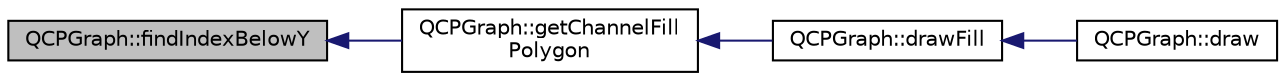 digraph "QCPGraph::findIndexBelowY"
{
  edge [fontname="Helvetica",fontsize="10",labelfontname="Helvetica",labelfontsize="10"];
  node [fontname="Helvetica",fontsize="10",shape=record];
  rankdir="LR";
  Node314 [label="QCPGraph::findIndexBelowY",height=0.2,width=0.4,color="black", fillcolor="grey75", style="filled", fontcolor="black"];
  Node314 -> Node315 [dir="back",color="midnightblue",fontsize="10",style="solid",fontname="Helvetica"];
  Node315 [label="QCPGraph::getChannelFill\lPolygon",height=0.2,width=0.4,color="black", fillcolor="white", style="filled",URL="$d2/d4c/class_q_c_p_graph.html#add26655bd2338adaa7fc99e27bd06550"];
  Node315 -> Node316 [dir="back",color="midnightblue",fontsize="10",style="solid",fontname="Helvetica"];
  Node316 [label="QCPGraph::drawFill",height=0.2,width=0.4,color="black", fillcolor="white", style="filled",URL="$d2/d4c/class_q_c_p_graph.html#a9e6ce6db9aa7b29fc397c724fcf7b126"];
  Node316 -> Node317 [dir="back",color="midnightblue",fontsize="10",style="solid",fontname="Helvetica"];
  Node317 [label="QCPGraph::draw",height=0.2,width=0.4,color="black", fillcolor="white", style="filled",URL="$d2/d4c/class_q_c_p_graph.html#a659218cc62c2a7786213d9dd429c1c8d"];
}
